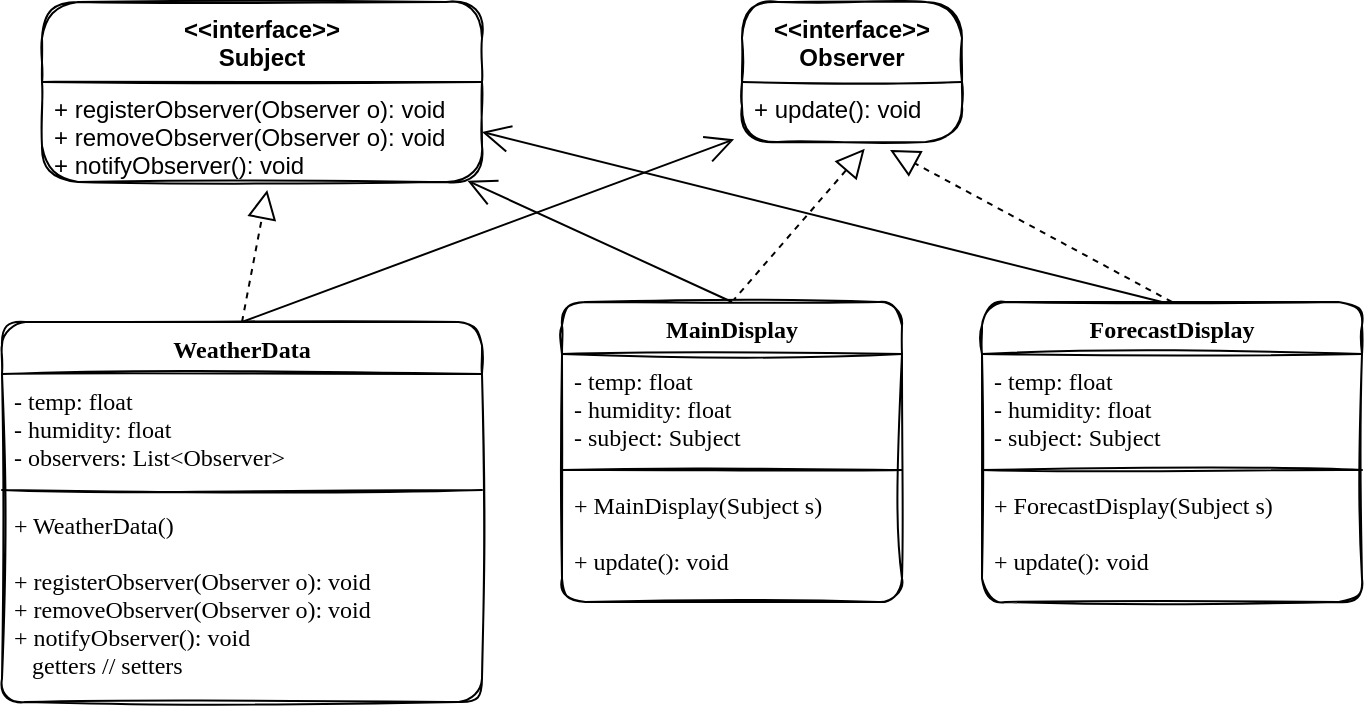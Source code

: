<mxfile version="20.6.0" type="github">
  <diagram name="Page-1" id="5d7acffa-a066-3a61-03fe-96351882024d">
    <mxGraphModel dx="782" dy="436" grid="1" gridSize="10" guides="1" tooltips="1" connect="1" arrows="1" fold="1" page="1" pageScale="1" pageWidth="1100" pageHeight="850" background="#ffffff" math="0" shadow="0">
      <root>
        <mxCell id="0" />
        <mxCell id="1" parent="0" />
        <mxCell id="AcoqF3-t95HzNOu7iBZ4-1" value="&lt;&lt;interface&gt;&gt;&#xa;Subject" style="swimlane;fontStyle=1;align=center;verticalAlign=top;childLayout=stackLayout;horizontal=1;startSize=40;horizontalStack=0;resizeParent=1;resizeParentMax=0;resizeLast=0;collapsible=1;marginBottom=0;rounded=1;sketch=1;glass=0;" vertex="1" parent="1">
          <mxGeometry x="90" y="50" width="220" height="90" as="geometry" />
        </mxCell>
        <mxCell id="AcoqF3-t95HzNOu7iBZ4-2" value="+ registerObserver(Observer o): void&#xa;+ removeObserver(Observer o): void&#xa;+ notifyObserver(): void" style="text;strokeColor=none;fillColor=none;align=left;verticalAlign=top;spacingLeft=4;spacingRight=4;overflow=hidden;rotatable=0;points=[[0,0.5],[1,0.5]];portConstraint=eastwest;" vertex="1" parent="AcoqF3-t95HzNOu7iBZ4-1">
          <mxGeometry y="40" width="220" height="50" as="geometry" />
        </mxCell>
        <mxCell id="AcoqF3-t95HzNOu7iBZ4-5" value="WeatherData" style="swimlane;fontStyle=1;align=center;verticalAlign=top;childLayout=stackLayout;horizontal=1;startSize=26;horizontalStack=0;resizeParent=1;resizeParentMax=0;resizeLast=0;collapsible=1;marginBottom=0;rounded=1;glass=0;sketch=1;fontFamily=Verdana;" vertex="1" parent="1">
          <mxGeometry x="70" y="210" width="240" height="190" as="geometry" />
        </mxCell>
        <mxCell id="AcoqF3-t95HzNOu7iBZ4-6" value="- temp: float&#xa;- humidity: float&#xa;- observers: List&lt;Observer&gt;" style="text;strokeColor=none;fillColor=none;align=left;verticalAlign=top;spacingLeft=4;spacingRight=4;overflow=hidden;rotatable=0;points=[[0,0.5],[1,0.5]];portConstraint=eastwest;rounded=1;glass=0;sketch=1;fontFamily=Verdana;" vertex="1" parent="AcoqF3-t95HzNOu7iBZ4-5">
          <mxGeometry y="26" width="240" height="54" as="geometry" />
        </mxCell>
        <mxCell id="AcoqF3-t95HzNOu7iBZ4-7" value="" style="line;strokeWidth=1;fillColor=none;align=left;verticalAlign=middle;spacingTop=-1;spacingLeft=3;spacingRight=3;rotatable=0;labelPosition=right;points=[];portConstraint=eastwest;strokeColor=inherit;rounded=1;glass=0;sketch=1;" vertex="1" parent="AcoqF3-t95HzNOu7iBZ4-5">
          <mxGeometry y="80" width="240" height="8" as="geometry" />
        </mxCell>
        <mxCell id="AcoqF3-t95HzNOu7iBZ4-8" value="+ WeatherData()&#xa;&#xa;+ registerObserver(Observer o): void&#xa;+ removeObserver(Observer o): void&#xa;+ notifyObserver(): void&#xa;   getters // setters" style="text;strokeColor=none;fillColor=none;align=left;verticalAlign=top;spacingLeft=4;spacingRight=4;overflow=hidden;rotatable=0;points=[[0,0.5],[1,0.5]];portConstraint=eastwest;rounded=1;glass=0;sketch=1;fontFamily=Verdana;" vertex="1" parent="AcoqF3-t95HzNOu7iBZ4-5">
          <mxGeometry y="88" width="240" height="102" as="geometry" />
        </mxCell>
        <mxCell id="AcoqF3-t95HzNOu7iBZ4-9" value="" style="endArrow=block;dashed=1;endFill=0;endSize=12;html=1;rounded=0;entryX=0.512;entryY=1.08;entryDx=0;entryDy=0;entryPerimeter=0;exitX=0.5;exitY=0;exitDx=0;exitDy=0;" edge="1" parent="1" source="AcoqF3-t95HzNOu7iBZ4-5" target="AcoqF3-t95HzNOu7iBZ4-2">
          <mxGeometry width="160" relative="1" as="geometry">
            <mxPoint x="290" y="250" as="sourcePoint" />
            <mxPoint x="450" y="250" as="targetPoint" />
          </mxGeometry>
        </mxCell>
        <mxCell id="AcoqF3-t95HzNOu7iBZ4-10" value="&lt;&lt;interface&gt;&gt;&#xa;Observer" style="swimlane;fontStyle=1;align=center;verticalAlign=top;childLayout=stackLayout;horizontal=1;startSize=40;horizontalStack=0;resizeParent=1;resizeParentMax=0;resizeLast=0;collapsible=1;marginBottom=0;rounded=1;sketch=1;glass=0;" vertex="1" parent="1">
          <mxGeometry x="440" y="50" width="110" height="70" as="geometry" />
        </mxCell>
        <mxCell id="AcoqF3-t95HzNOu7iBZ4-11" value="+ update(): void" style="text;strokeColor=none;fillColor=none;align=left;verticalAlign=top;spacingLeft=4;spacingRight=4;overflow=hidden;rotatable=0;points=[[0,0.5],[1,0.5]];portConstraint=eastwest;" vertex="1" parent="AcoqF3-t95HzNOu7iBZ4-10">
          <mxGeometry y="40" width="110" height="30" as="geometry" />
        </mxCell>
        <mxCell id="AcoqF3-t95HzNOu7iBZ4-12" value="" style="endArrow=block;dashed=1;endFill=0;endSize=12;html=1;rounded=0;entryX=0.558;entryY=1.111;entryDx=0;entryDy=0;entryPerimeter=0;exitX=0.5;exitY=0;exitDx=0;exitDy=0;" edge="1" parent="1" source="AcoqF3-t95HzNOu7iBZ4-13" target="AcoqF3-t95HzNOu7iBZ4-11">
          <mxGeometry width="160" relative="1" as="geometry">
            <mxPoint x="470" y="200" as="sourcePoint" />
            <mxPoint x="450" y="250" as="targetPoint" />
          </mxGeometry>
        </mxCell>
        <mxCell id="AcoqF3-t95HzNOu7iBZ4-13" value="MainDisplay" style="swimlane;fontStyle=1;align=center;verticalAlign=top;childLayout=stackLayout;horizontal=1;startSize=26;horizontalStack=0;resizeParent=1;resizeParentMax=0;resizeLast=0;collapsible=1;marginBottom=0;rounded=1;glass=0;sketch=1;fontFamily=Verdana;" vertex="1" parent="1">
          <mxGeometry x="350" y="200" width="170" height="150" as="geometry" />
        </mxCell>
        <mxCell id="AcoqF3-t95HzNOu7iBZ4-14" value="- temp: float&#xa;- humidity: float&#xa;- subject: Subject" style="text;strokeColor=none;fillColor=none;align=left;verticalAlign=top;spacingLeft=4;spacingRight=4;overflow=hidden;rotatable=0;points=[[0,0.5],[1,0.5]];portConstraint=eastwest;rounded=1;glass=0;sketch=1;fontFamily=Verdana;" vertex="1" parent="AcoqF3-t95HzNOu7iBZ4-13">
          <mxGeometry y="26" width="170" height="54" as="geometry" />
        </mxCell>
        <mxCell id="AcoqF3-t95HzNOu7iBZ4-15" value="" style="line;strokeWidth=1;fillColor=none;align=left;verticalAlign=middle;spacingTop=-1;spacingLeft=3;spacingRight=3;rotatable=0;labelPosition=right;points=[];portConstraint=eastwest;strokeColor=inherit;rounded=1;glass=0;sketch=1;" vertex="1" parent="AcoqF3-t95HzNOu7iBZ4-13">
          <mxGeometry y="80" width="170" height="8" as="geometry" />
        </mxCell>
        <mxCell id="AcoqF3-t95HzNOu7iBZ4-16" value="+ MainDisplay(Subject s)&#xa;&#xa;+ update(): void&#xa;" style="text;strokeColor=none;fillColor=none;align=left;verticalAlign=top;spacingLeft=4;spacingRight=4;overflow=hidden;rotatable=0;points=[[0,0.5],[1,0.5]];portConstraint=eastwest;rounded=1;glass=0;sketch=1;fontFamily=Verdana;" vertex="1" parent="AcoqF3-t95HzNOu7iBZ4-13">
          <mxGeometry y="88" width="170" height="62" as="geometry" />
        </mxCell>
        <mxCell id="AcoqF3-t95HzNOu7iBZ4-17" value="ForecastDisplay" style="swimlane;fontStyle=1;align=center;verticalAlign=top;childLayout=stackLayout;horizontal=1;startSize=26;horizontalStack=0;resizeParent=1;resizeParentMax=0;resizeLast=0;collapsible=1;marginBottom=0;rounded=1;glass=0;sketch=1;fontFamily=Verdana;" vertex="1" parent="1">
          <mxGeometry x="560" y="200" width="190" height="150" as="geometry" />
        </mxCell>
        <mxCell id="AcoqF3-t95HzNOu7iBZ4-18" value="- temp: float&#xa;- humidity: float&#xa;- subject: Subject" style="text;strokeColor=none;fillColor=none;align=left;verticalAlign=top;spacingLeft=4;spacingRight=4;overflow=hidden;rotatable=0;points=[[0,0.5],[1,0.5]];portConstraint=eastwest;rounded=1;glass=0;sketch=1;fontFamily=Verdana;" vertex="1" parent="AcoqF3-t95HzNOu7iBZ4-17">
          <mxGeometry y="26" width="190" height="54" as="geometry" />
        </mxCell>
        <mxCell id="AcoqF3-t95HzNOu7iBZ4-19" value="" style="line;strokeWidth=1;fillColor=none;align=left;verticalAlign=middle;spacingTop=-1;spacingLeft=3;spacingRight=3;rotatable=0;labelPosition=right;points=[];portConstraint=eastwest;strokeColor=inherit;rounded=1;glass=0;sketch=1;" vertex="1" parent="AcoqF3-t95HzNOu7iBZ4-17">
          <mxGeometry y="80" width="190" height="8" as="geometry" />
        </mxCell>
        <mxCell id="AcoqF3-t95HzNOu7iBZ4-20" value="+ ForecastDisplay(Subject s)&#xa;&#xa;+ update(): void&#xa;" style="text;strokeColor=none;fillColor=none;align=left;verticalAlign=top;spacingLeft=4;spacingRight=4;overflow=hidden;rotatable=0;points=[[0,0.5],[1,0.5]];portConstraint=eastwest;rounded=1;glass=0;sketch=1;fontFamily=Verdana;" vertex="1" parent="AcoqF3-t95HzNOu7iBZ4-17">
          <mxGeometry y="88" width="190" height="62" as="geometry" />
        </mxCell>
        <mxCell id="AcoqF3-t95HzNOu7iBZ4-21" value="" style="endArrow=block;dashed=1;endFill=0;endSize=12;html=1;rounded=0;entryX=0.673;entryY=1.133;entryDx=0;entryDy=0;entryPerimeter=0;exitX=0.5;exitY=0;exitDx=0;exitDy=0;" edge="1" parent="1" source="AcoqF3-t95HzNOu7iBZ4-17" target="AcoqF3-t95HzNOu7iBZ4-11">
          <mxGeometry width="160" relative="1" as="geometry">
            <mxPoint x="530" y="160" as="sourcePoint" />
            <mxPoint x="690" y="160" as="targetPoint" />
          </mxGeometry>
        </mxCell>
        <mxCell id="AcoqF3-t95HzNOu7iBZ4-24" value="" style="endArrow=open;endFill=1;endSize=12;html=1;rounded=0;fontFamily=Verdana;entryX=0.967;entryY=0.987;entryDx=0;entryDy=0;entryPerimeter=0;exitX=0.5;exitY=0;exitDx=0;exitDy=0;" edge="1" parent="1" source="AcoqF3-t95HzNOu7iBZ4-13" target="AcoqF3-t95HzNOu7iBZ4-2">
          <mxGeometry width="160" relative="1" as="geometry">
            <mxPoint x="290" y="250" as="sourcePoint" />
            <mxPoint x="450" y="250" as="targetPoint" />
          </mxGeometry>
        </mxCell>
        <mxCell id="AcoqF3-t95HzNOu7iBZ4-25" value="" style="endArrow=open;endFill=1;endSize=12;html=1;rounded=0;fontFamily=Verdana;entryX=1;entryY=0.5;entryDx=0;entryDy=0;" edge="1" parent="1" target="AcoqF3-t95HzNOu7iBZ4-2">
          <mxGeometry width="160" relative="1" as="geometry">
            <mxPoint x="650" y="200" as="sourcePoint" />
            <mxPoint x="450" y="250" as="targetPoint" />
          </mxGeometry>
        </mxCell>
        <mxCell id="AcoqF3-t95HzNOu7iBZ4-26" value="" style="endArrow=open;endFill=1;endSize=12;html=1;rounded=0;fontFamily=Verdana;exitX=0.5;exitY=0;exitDx=0;exitDy=0;entryX=-0.036;entryY=0.956;entryDx=0;entryDy=0;entryPerimeter=0;" edge="1" parent="1" source="AcoqF3-t95HzNOu7iBZ4-5" target="AcoqF3-t95HzNOu7iBZ4-11">
          <mxGeometry width="160" relative="1" as="geometry">
            <mxPoint x="290" y="250" as="sourcePoint" />
            <mxPoint x="450" y="250" as="targetPoint" />
          </mxGeometry>
        </mxCell>
      </root>
    </mxGraphModel>
  </diagram>
</mxfile>

